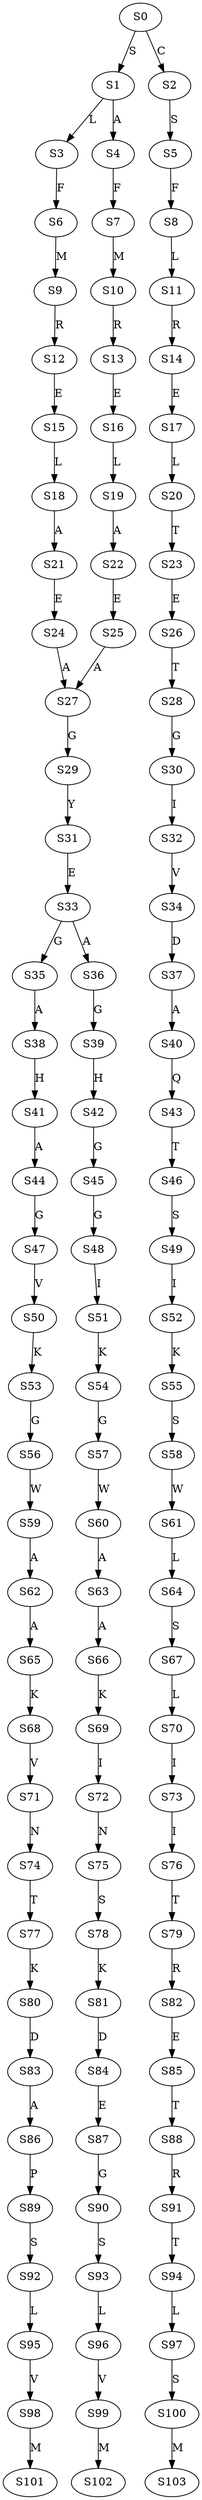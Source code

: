 strict digraph  {
	S0 -> S1 [ label = S ];
	S0 -> S2 [ label = C ];
	S1 -> S3 [ label = L ];
	S1 -> S4 [ label = A ];
	S2 -> S5 [ label = S ];
	S3 -> S6 [ label = F ];
	S4 -> S7 [ label = F ];
	S5 -> S8 [ label = F ];
	S6 -> S9 [ label = M ];
	S7 -> S10 [ label = M ];
	S8 -> S11 [ label = L ];
	S9 -> S12 [ label = R ];
	S10 -> S13 [ label = R ];
	S11 -> S14 [ label = R ];
	S12 -> S15 [ label = E ];
	S13 -> S16 [ label = E ];
	S14 -> S17 [ label = E ];
	S15 -> S18 [ label = L ];
	S16 -> S19 [ label = L ];
	S17 -> S20 [ label = L ];
	S18 -> S21 [ label = A ];
	S19 -> S22 [ label = A ];
	S20 -> S23 [ label = T ];
	S21 -> S24 [ label = E ];
	S22 -> S25 [ label = E ];
	S23 -> S26 [ label = E ];
	S24 -> S27 [ label = A ];
	S25 -> S27 [ label = A ];
	S26 -> S28 [ label = T ];
	S27 -> S29 [ label = G ];
	S28 -> S30 [ label = G ];
	S29 -> S31 [ label = Y ];
	S30 -> S32 [ label = I ];
	S31 -> S33 [ label = E ];
	S32 -> S34 [ label = V ];
	S33 -> S35 [ label = G ];
	S33 -> S36 [ label = A ];
	S34 -> S37 [ label = D ];
	S35 -> S38 [ label = A ];
	S36 -> S39 [ label = G ];
	S37 -> S40 [ label = A ];
	S38 -> S41 [ label = H ];
	S39 -> S42 [ label = H ];
	S40 -> S43 [ label = Q ];
	S41 -> S44 [ label = A ];
	S42 -> S45 [ label = G ];
	S43 -> S46 [ label = T ];
	S44 -> S47 [ label = G ];
	S45 -> S48 [ label = G ];
	S46 -> S49 [ label = S ];
	S47 -> S50 [ label = V ];
	S48 -> S51 [ label = I ];
	S49 -> S52 [ label = I ];
	S50 -> S53 [ label = K ];
	S51 -> S54 [ label = K ];
	S52 -> S55 [ label = K ];
	S53 -> S56 [ label = G ];
	S54 -> S57 [ label = G ];
	S55 -> S58 [ label = S ];
	S56 -> S59 [ label = W ];
	S57 -> S60 [ label = W ];
	S58 -> S61 [ label = W ];
	S59 -> S62 [ label = A ];
	S60 -> S63 [ label = A ];
	S61 -> S64 [ label = L ];
	S62 -> S65 [ label = A ];
	S63 -> S66 [ label = A ];
	S64 -> S67 [ label = S ];
	S65 -> S68 [ label = K ];
	S66 -> S69 [ label = K ];
	S67 -> S70 [ label = L ];
	S68 -> S71 [ label = V ];
	S69 -> S72 [ label = I ];
	S70 -> S73 [ label = I ];
	S71 -> S74 [ label = N ];
	S72 -> S75 [ label = N ];
	S73 -> S76 [ label = I ];
	S74 -> S77 [ label = T ];
	S75 -> S78 [ label = S ];
	S76 -> S79 [ label = T ];
	S77 -> S80 [ label = K ];
	S78 -> S81 [ label = K ];
	S79 -> S82 [ label = R ];
	S80 -> S83 [ label = D ];
	S81 -> S84 [ label = D ];
	S82 -> S85 [ label = E ];
	S83 -> S86 [ label = A ];
	S84 -> S87 [ label = E ];
	S85 -> S88 [ label = T ];
	S86 -> S89 [ label = P ];
	S87 -> S90 [ label = G ];
	S88 -> S91 [ label = R ];
	S89 -> S92 [ label = S ];
	S90 -> S93 [ label = S ];
	S91 -> S94 [ label = T ];
	S92 -> S95 [ label = L ];
	S93 -> S96 [ label = L ];
	S94 -> S97 [ label = L ];
	S95 -> S98 [ label = V ];
	S96 -> S99 [ label = V ];
	S97 -> S100 [ label = S ];
	S98 -> S101 [ label = M ];
	S99 -> S102 [ label = M ];
	S100 -> S103 [ label = M ];
}
